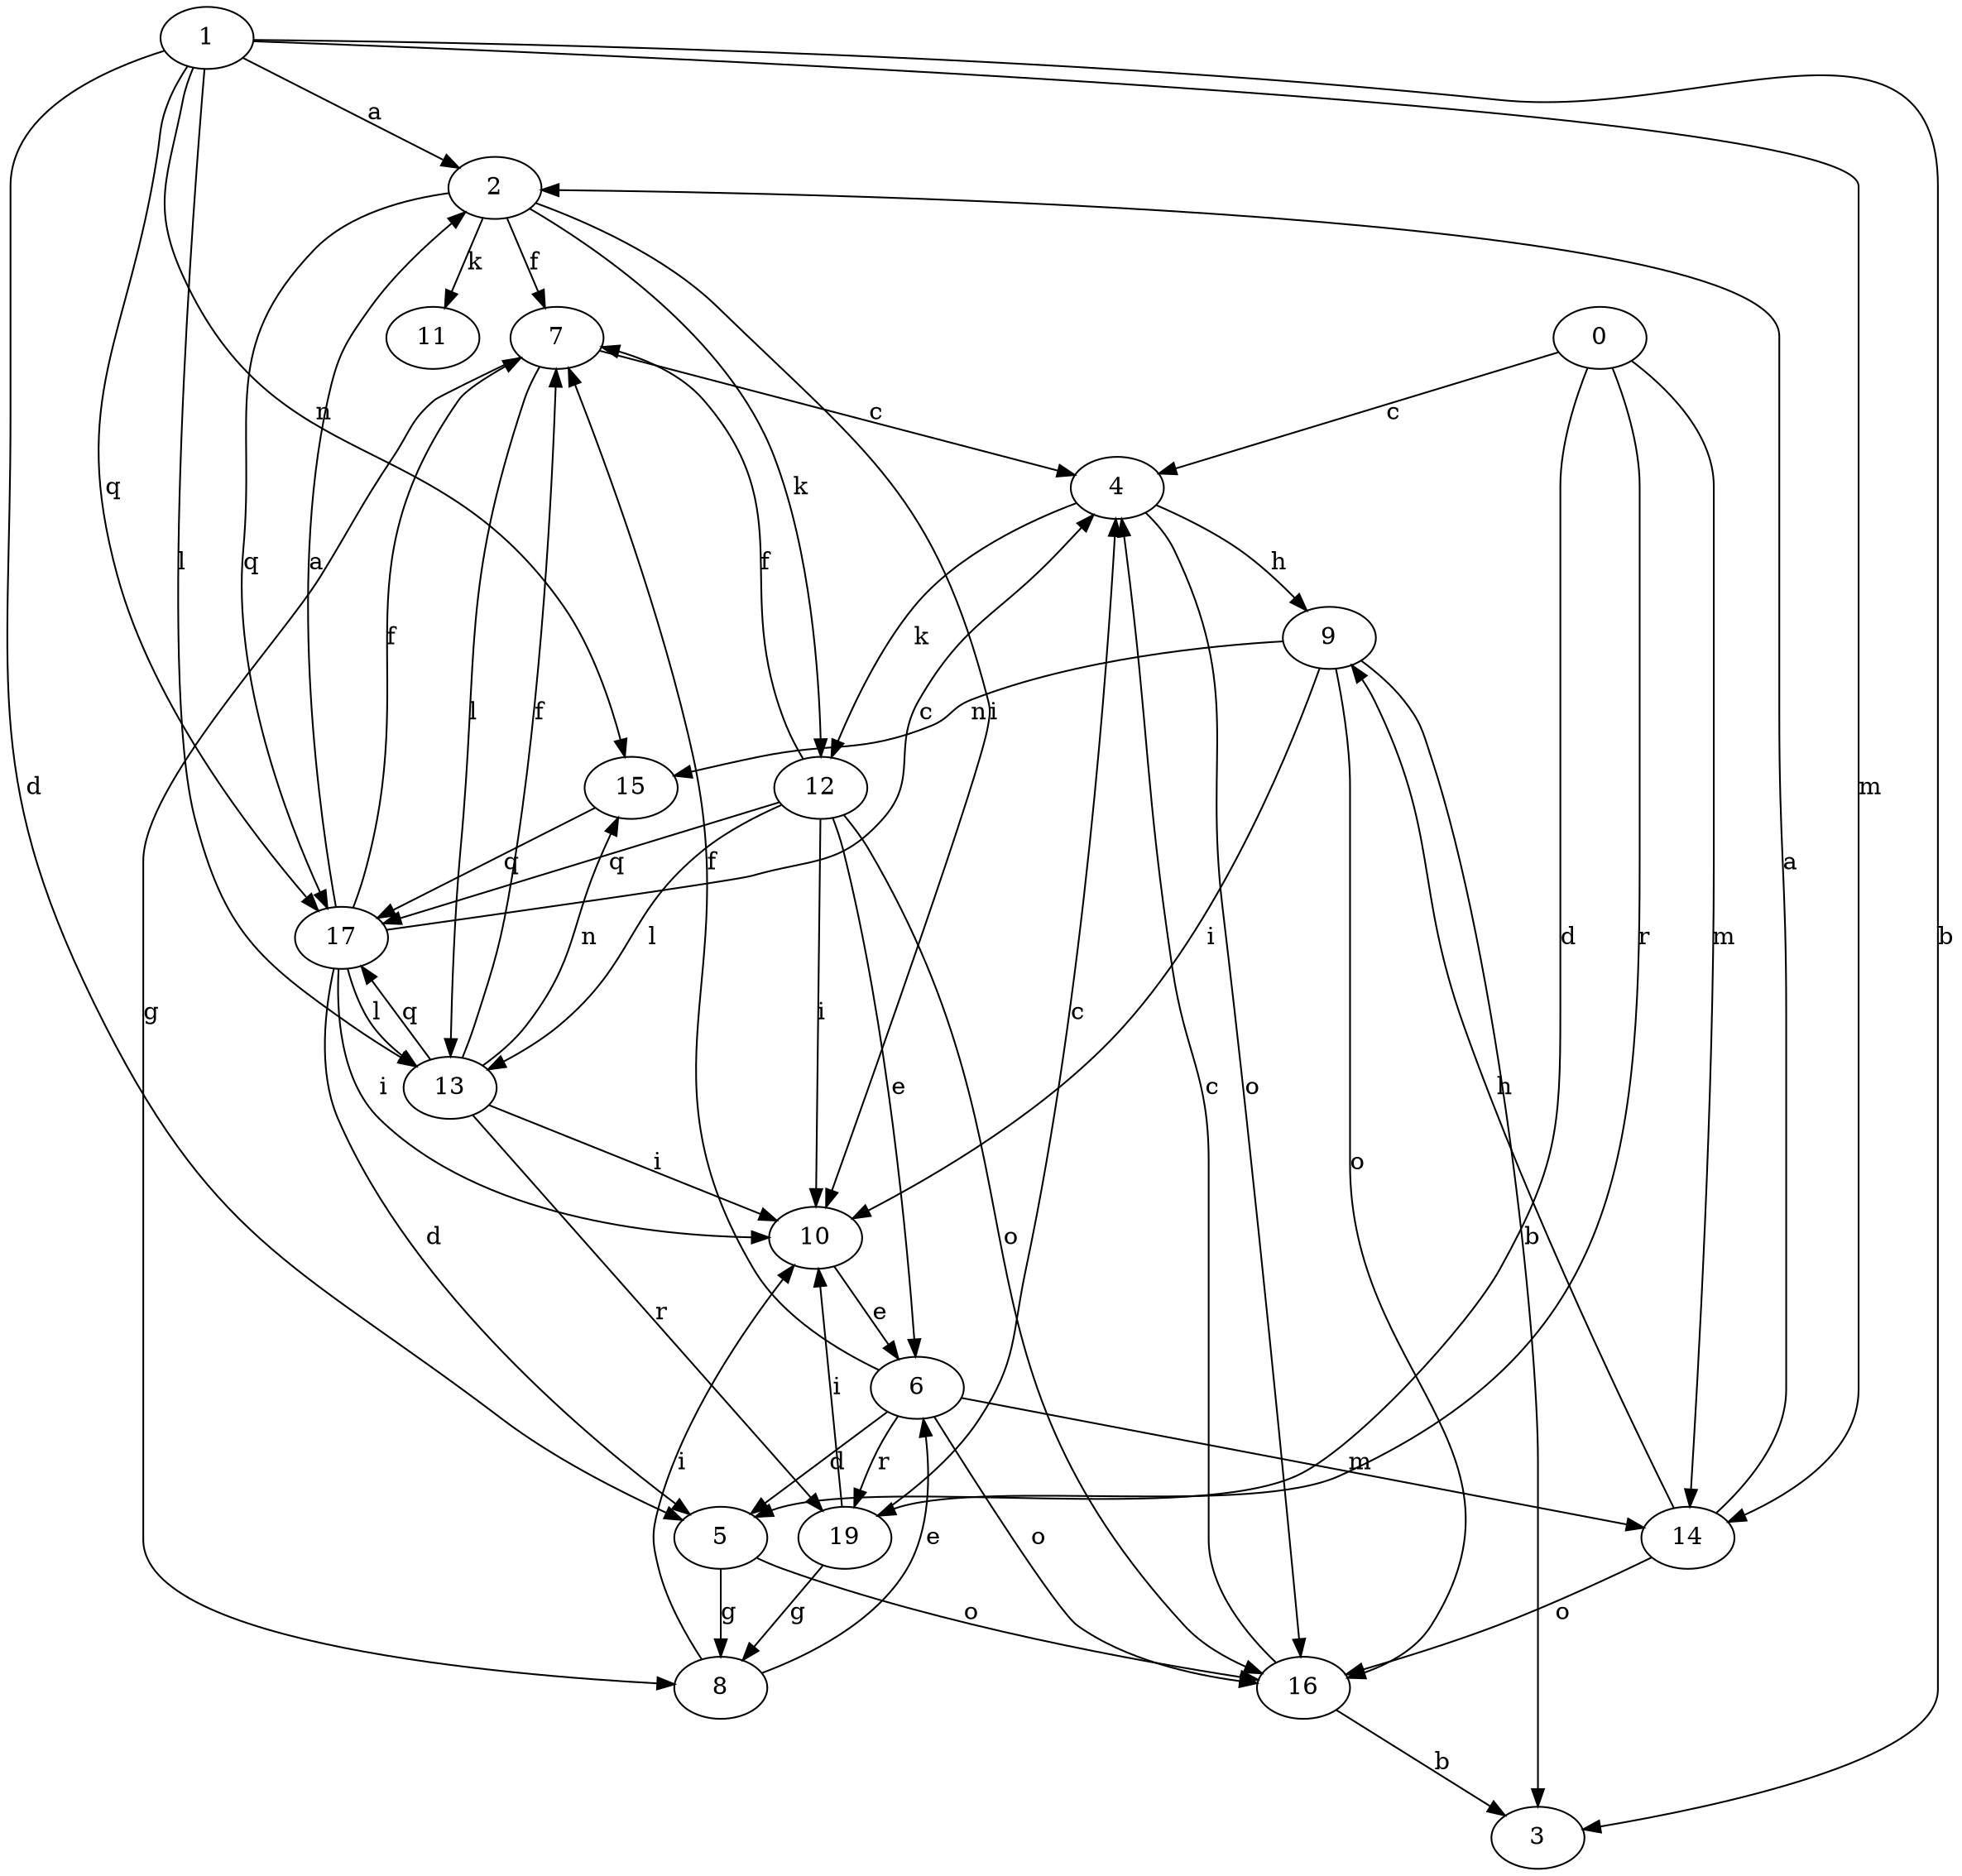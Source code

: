 strict digraph  {
1;
2;
3;
4;
5;
6;
0;
7;
8;
9;
10;
11;
12;
13;
14;
15;
16;
17;
19;
1 -> 2  [label=a];
1 -> 3  [label=b];
1 -> 5  [label=d];
1 -> 13  [label=l];
1 -> 14  [label=m];
1 -> 15  [label=n];
1 -> 17  [label=q];
2 -> 7  [label=f];
2 -> 10  [label=i];
2 -> 11  [label=k];
2 -> 12  [label=k];
2 -> 17  [label=q];
4 -> 9  [label=h];
4 -> 12  [label=k];
4 -> 16  [label=o];
5 -> 8  [label=g];
5 -> 16  [label=o];
6 -> 5  [label=d];
6 -> 7  [label=f];
6 -> 14  [label=m];
6 -> 16  [label=o];
6 -> 19  [label=r];
0 -> 4  [label=c];
0 -> 5  [label=d];
0 -> 14  [label=m];
0 -> 19  [label=r];
7 -> 4  [label=c];
7 -> 8  [label=g];
7 -> 13  [label=l];
8 -> 6  [label=e];
8 -> 10  [label=i];
9 -> 3  [label=b];
9 -> 10  [label=i];
9 -> 15  [label=n];
9 -> 16  [label=o];
10 -> 6  [label=e];
12 -> 6  [label=e];
12 -> 7  [label=f];
12 -> 10  [label=i];
12 -> 13  [label=l];
12 -> 16  [label=o];
12 -> 17  [label=q];
13 -> 7  [label=f];
13 -> 10  [label=i];
13 -> 15  [label=n];
13 -> 17  [label=q];
13 -> 19  [label=r];
14 -> 2  [label=a];
14 -> 9  [label=h];
14 -> 16  [label=o];
15 -> 17  [label=q];
16 -> 3  [label=b];
16 -> 4  [label=c];
17 -> 2  [label=a];
17 -> 4  [label=c];
17 -> 5  [label=d];
17 -> 7  [label=f];
17 -> 10  [label=i];
17 -> 13  [label=l];
19 -> 4  [label=c];
19 -> 8  [label=g];
19 -> 10  [label=i];
}
